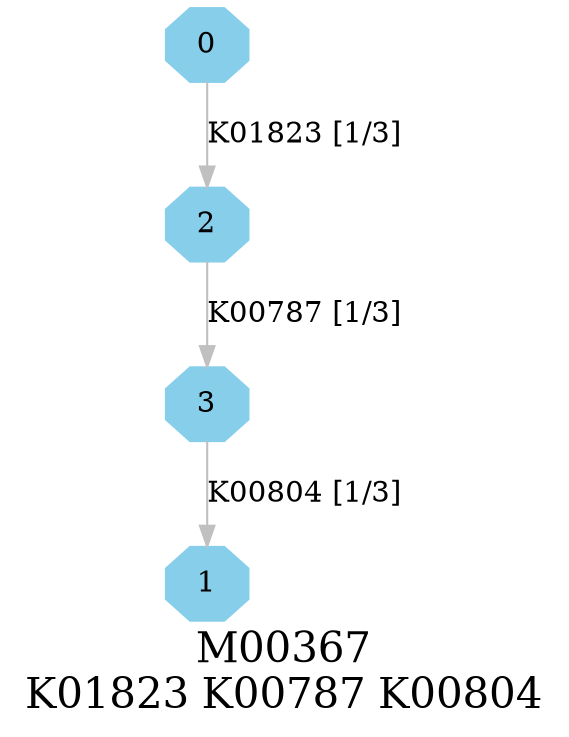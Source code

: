 digraph G {
graph [label="M00367
K01823 K00787 K00804",fontsize=20];
node [shape=box,style=filled];
edge [len=3,color=grey];
{node [width=.3,height=.3,shape=octagon,style=filled,color=skyblue] 0 1 2 3 }
0 -> 2 [label="K01823 [1/3]"];
2 -> 3 [label="K00787 [1/3]"];
3 -> 1 [label="K00804 [1/3]"];
}
